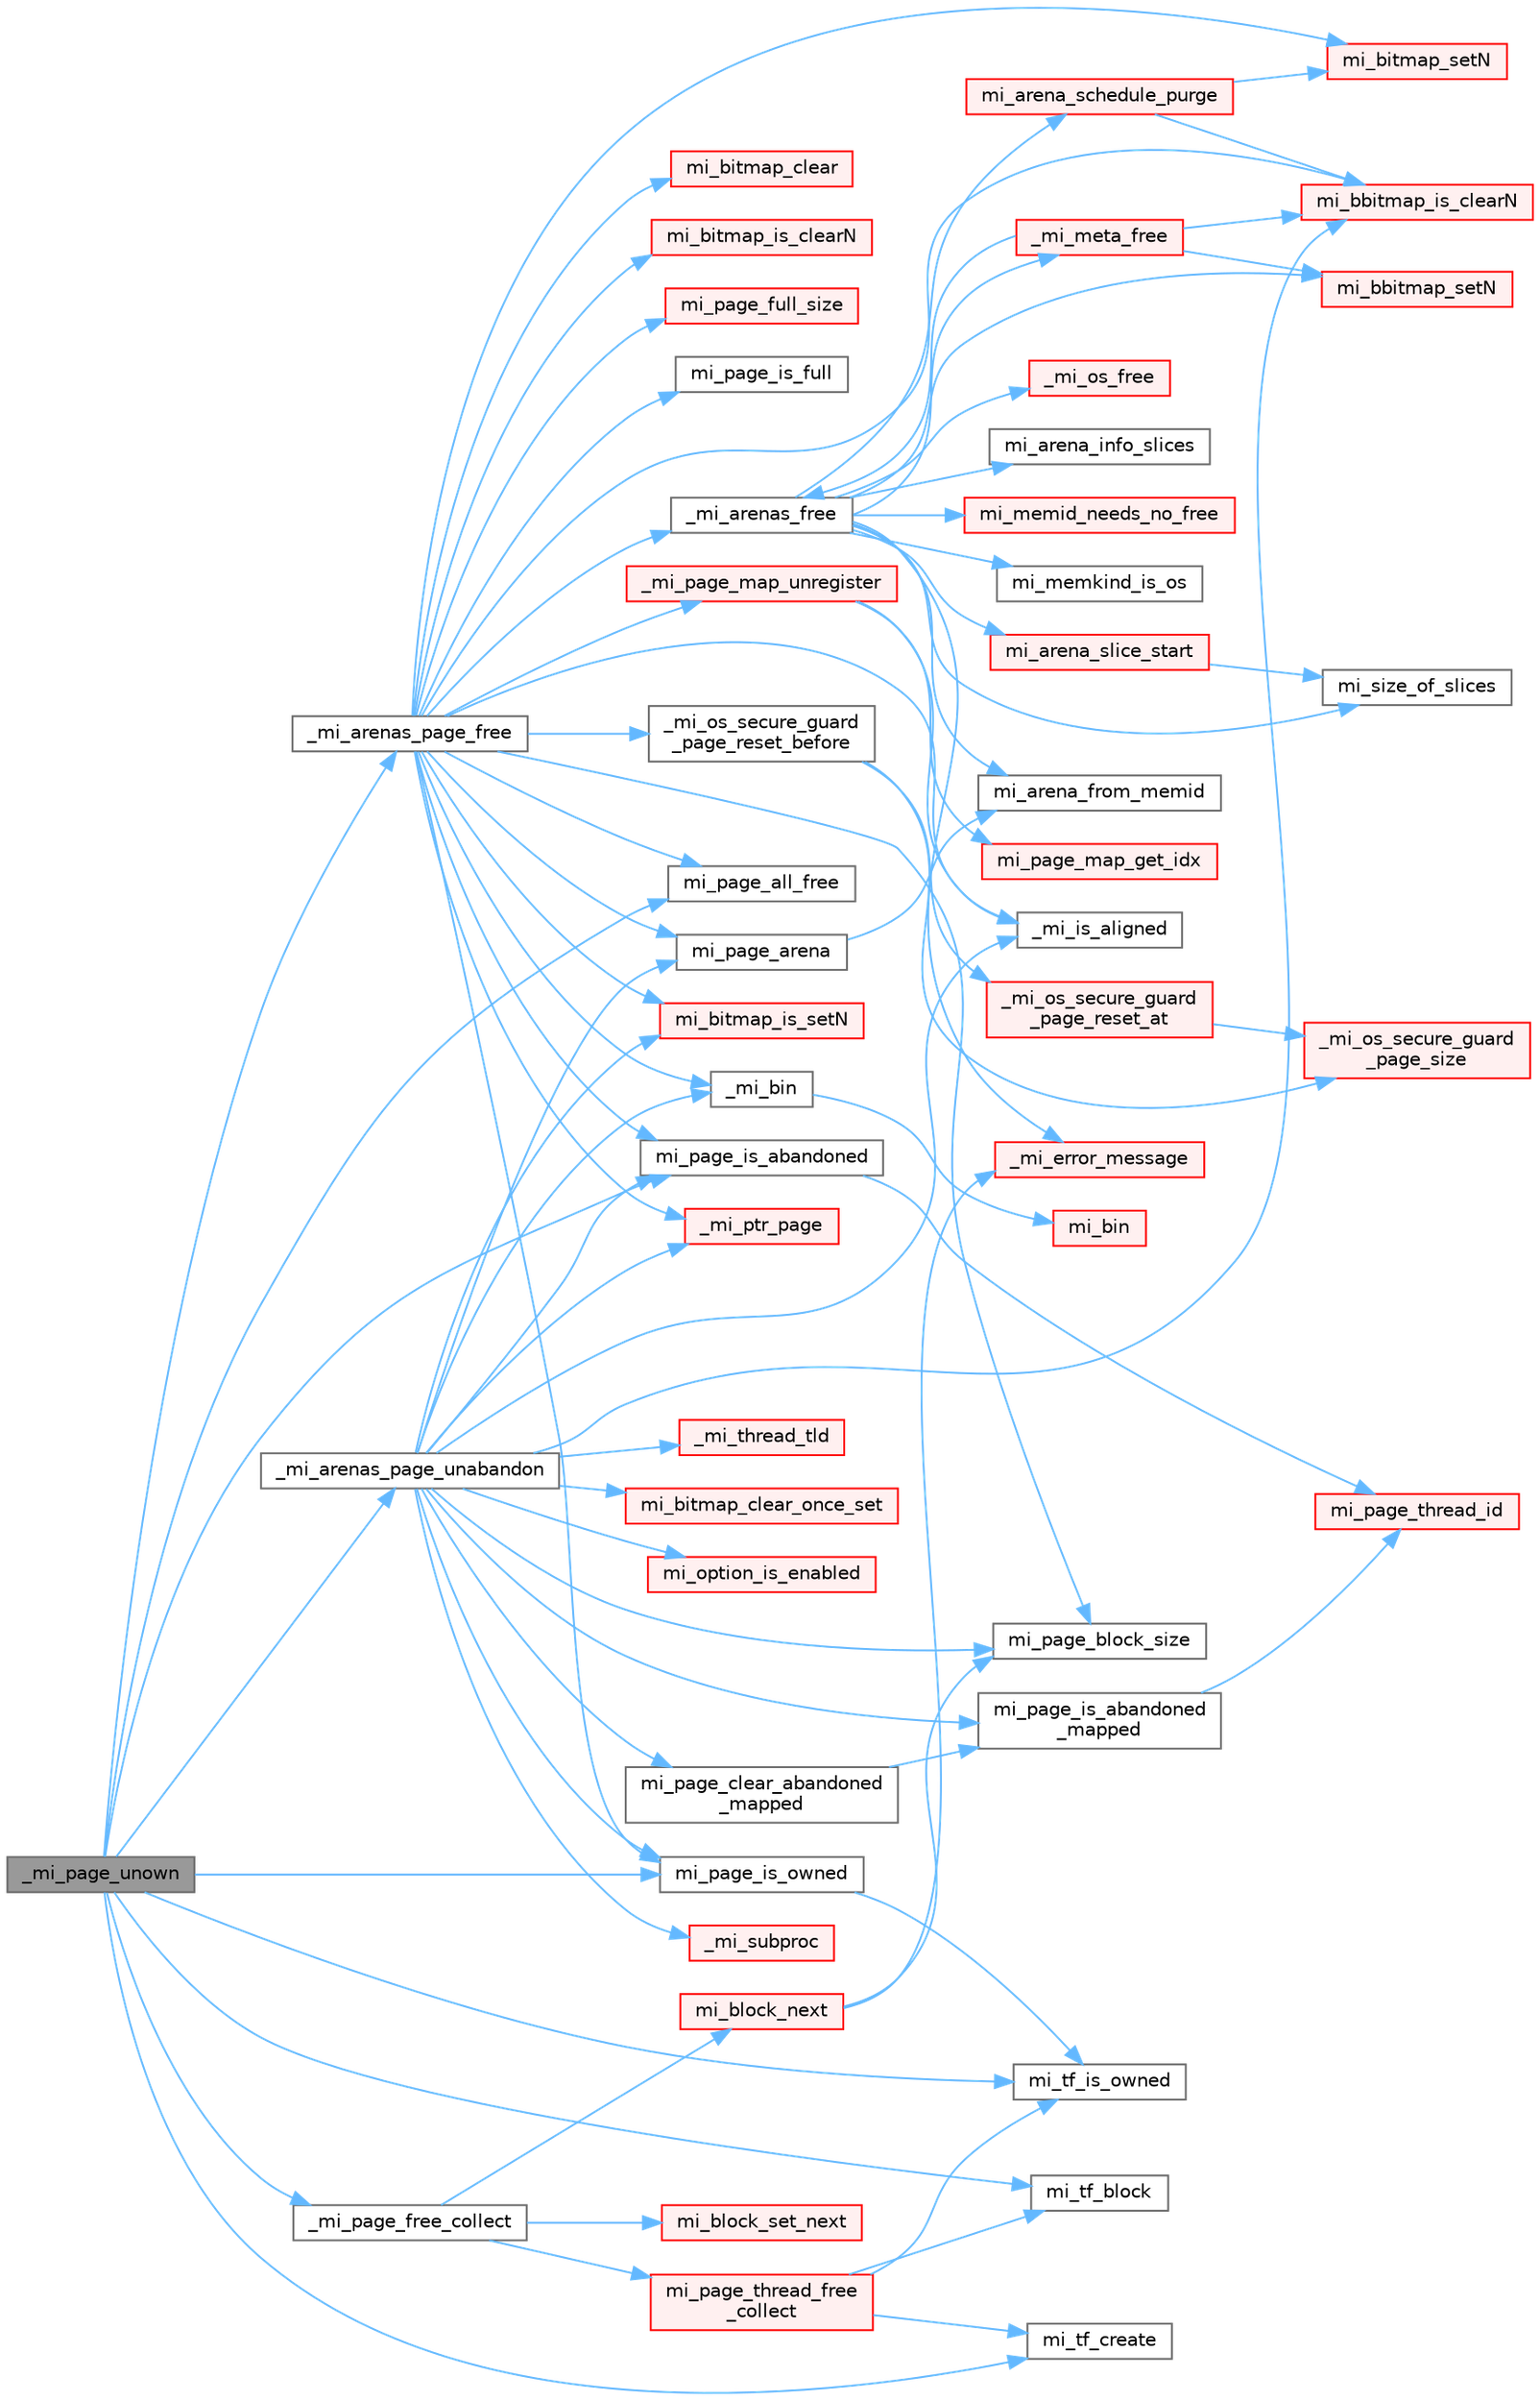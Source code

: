 digraph "_mi_page_unown"
{
 // LATEX_PDF_SIZE
  bgcolor="transparent";
  edge [fontname=Helvetica,fontsize=10,labelfontname=Helvetica,labelfontsize=10];
  node [fontname=Helvetica,fontsize=10,shape=box,height=0.2,width=0.4];
  rankdir="LR";
  Node1 [id="Node000001",label="_mi_page_unown",height=0.2,width=0.4,color="gray40", fillcolor="grey60", style="filled", fontcolor="black",tooltip=" "];
  Node1 -> Node2 [id="edge79_Node000001_Node000002",color="steelblue1",style="solid",tooltip=" "];
  Node2 [id="Node000002",label="_mi_arenas_page_free",height=0.2,width=0.4,color="grey40", fillcolor="white", style="filled",URL="$arena_8c.html#a5c704481ee56f6588f680987f4359d45",tooltip=" "];
  Node2 -> Node3 [id="edge80_Node000002_Node000003",color="steelblue1",style="solid",tooltip=" "];
  Node3 [id="Node000003",label="_mi_arenas_free",height=0.2,width=0.4,color="grey40", fillcolor="white", style="filled",URL="$arena_8c.html#af53fcdaf8975de25beee4cd536d92c30",tooltip=" "];
  Node3 -> Node4 [id="edge81_Node000003_Node000004",color="steelblue1",style="solid",tooltip=" "];
  Node4 [id="Node000004",label="_mi_error_message",height=0.2,width=0.4,color="red", fillcolor="#FFF0F0", style="filled",URL="$options_8c.html#a2bebc073bcaac71658e57bb260c2e426",tooltip=" "];
  Node3 -> Node41 [id="edge82_Node000003_Node000041",color="steelblue1",style="solid",tooltip=" "];
  Node41 [id="Node000041",label="_mi_meta_free",height=0.2,width=0.4,color="red", fillcolor="#FFF0F0", style="filled",URL="$arena-meta_8c.html#ab82e802fb1812b8ac1cce8b62b34cbe7",tooltip=" "];
  Node41 -> Node3 [id="edge83_Node000041_Node000003",color="steelblue1",style="solid",tooltip=" "];
  Node41 -> Node46 [id="edge84_Node000041_Node000046",color="steelblue1",style="solid",tooltip=" "];
  Node46 [id="Node000046",label="mi_bbitmap_is_clearN",height=0.2,width=0.4,color="red", fillcolor="#FFF0F0", style="filled",URL="$bitmap_8h.html#a5424318442a5d1f904eab0d157bc777e",tooltip=" "];
  Node41 -> Node61 [id="edge85_Node000041_Node000061",color="steelblue1",style="solid",tooltip=" "];
  Node61 [id="Node000061",label="mi_bbitmap_setN",height=0.2,width=0.4,color="red", fillcolor="#FFF0F0", style="filled",URL="$bitmap_8c.html#ad8105936ebee14e0c6cadb2e8c37b024",tooltip=" "];
  Node3 -> Node86 [id="edge86_Node000003_Node000086",color="steelblue1",style="solid",tooltip=" "];
  Node86 [id="Node000086",label="_mi_os_free",height=0.2,width=0.4,color="red", fillcolor="#FFF0F0", style="filled",URL="$os_8c.html#aef12a26764ff4aae64a1df9116452428",tooltip=" "];
  Node3 -> Node95 [id="edge87_Node000003_Node000095",color="steelblue1",style="solid",tooltip=" "];
  Node95 [id="Node000095",label="mi_arena_from_memid",height=0.2,width=0.4,color="grey40", fillcolor="white", style="filled",URL="$arena_8c.html#aaeefb8c6dfbc85b1597643b9876a9397",tooltip=" "];
  Node3 -> Node96 [id="edge88_Node000003_Node000096",color="steelblue1",style="solid",tooltip=" "];
  Node96 [id="Node000096",label="mi_arena_info_slices",height=0.2,width=0.4,color="grey40", fillcolor="white", style="filled",URL="$arena_8c.html#ad2a1e3eef51adb19c1bc74b28900a6e6",tooltip=" "];
  Node3 -> Node97 [id="edge89_Node000003_Node000097",color="steelblue1",style="solid",tooltip=" "];
  Node97 [id="Node000097",label="mi_arena_schedule_purge",height=0.2,width=0.4,color="red", fillcolor="#FFF0F0", style="filled",URL="$arena_8c.html#a8dc5c7dba33006692899ce1b367737a4",tooltip=" "];
  Node97 -> Node46 [id="edge90_Node000097_Node000046",color="steelblue1",style="solid",tooltip=" "];
  Node97 -> Node122 [id="edge91_Node000097_Node000122",color="steelblue1",style="solid",tooltip=" "];
  Node122 [id="Node000122",label="mi_bitmap_setN",height=0.2,width=0.4,color="red", fillcolor="#FFF0F0", style="filled",URL="$bitmap_8c.html#a8b50ea67e216213718b39a8bdc71c089",tooltip=" "];
  Node3 -> Node114 [id="edge92_Node000003_Node000114",color="steelblue1",style="solid",tooltip=" "];
  Node114 [id="Node000114",label="mi_arena_slice_start",height=0.2,width=0.4,color="red", fillcolor="#FFF0F0", style="filled",URL="$arena_8c.html#a0a2d2bb37e419baf7d346107e77c6e05",tooltip=" "];
  Node114 -> Node116 [id="edge93_Node000114_Node000116",color="steelblue1",style="solid",tooltip=" "];
  Node116 [id="Node000116",label="mi_size_of_slices",height=0.2,width=0.4,color="grey40", fillcolor="white", style="filled",URL="$_e_a_s_t_l_2packages_2mimalloc_2include_2mimalloc_2internal_8h.html#ae8e31ea92ee1ee2f1a93ea87d0184436",tooltip=" "];
  Node3 -> Node61 [id="edge94_Node000003_Node000061",color="steelblue1",style="solid",tooltip=" "];
  Node3 -> Node125 [id="edge95_Node000003_Node000125",color="steelblue1",style="solid",tooltip=" "];
  Node125 [id="Node000125",label="mi_memid_needs_no_free",height=0.2,width=0.4,color="red", fillcolor="#FFF0F0", style="filled",URL="$types_8h.html#a15f0edf992702ab13e8ec2bd51df4c31",tooltip=" "];
  Node3 -> Node90 [id="edge96_Node000003_Node000090",color="steelblue1",style="solid",tooltip=" "];
  Node90 [id="Node000090",label="mi_memkind_is_os",height=0.2,width=0.4,color="grey40", fillcolor="white", style="filled",URL="$types_8h.html#a7b53315c793e6a0934fb369cfb0dc388",tooltip=" "];
  Node3 -> Node116 [id="edge97_Node000003_Node000116",color="steelblue1",style="solid",tooltip=" "];
  Node2 -> Node127 [id="edge98_Node000002_Node000127",color="steelblue1",style="solid",tooltip=" "];
  Node127 [id="Node000127",label="_mi_bin",height=0.2,width=0.4,color="grey40", fillcolor="white", style="filled",URL="$page-queue_8c.html#a0d92abe27db4a21968468b2fe73473d6",tooltip=" "];
  Node127 -> Node128 [id="edge99_Node000127_Node000128",color="steelblue1",style="solid",tooltip=" "];
  Node128 [id="Node000128",label="mi_bin",height=0.2,width=0.4,color="red", fillcolor="#FFF0F0", style="filled",URL="$page-queue_8c.html#accb1e44eb166c3b6fa8f5567d0acf085",tooltip=" "];
  Node2 -> Node82 [id="edge100_Node000002_Node000082",color="steelblue1",style="solid",tooltip=" "];
  Node82 [id="Node000082",label="_mi_is_aligned",height=0.2,width=0.4,color="grey40", fillcolor="white", style="filled",URL="$_e_a_s_t_l_2packages_2mimalloc_2include_2mimalloc_2internal_8h.html#ad446ae4d82cbdbd78dfbe46fa2330555",tooltip=" "];
  Node2 -> Node133 [id="edge101_Node000002_Node000133",color="steelblue1",style="solid",tooltip=" "];
  Node133 [id="Node000133",label="_mi_os_secure_guard\l_page_reset_before",height=0.2,width=0.4,color="grey40", fillcolor="white", style="filled",URL="$os_8c.html#a38495bcffe21853c689afaf71f868e57",tooltip=" "];
  Node133 -> Node134 [id="edge102_Node000133_Node000134",color="steelblue1",style="solid",tooltip=" "];
  Node134 [id="Node000134",label="_mi_os_secure_guard\l_page_reset_at",height=0.2,width=0.4,color="red", fillcolor="#FFF0F0", style="filled",URL="$os_8c.html#a8523f19c27b397670402ec9135e14926",tooltip=" "];
  Node134 -> Node83 [id="edge103_Node000134_Node000083",color="steelblue1",style="solid",tooltip=" "];
  Node83 [id="Node000083",label="_mi_os_secure_guard\l_page_size",height=0.2,width=0.4,color="red", fillcolor="#FFF0F0", style="filled",URL="$os_8c.html#a2daf38bcf9e1a42db5038d237354fbe2",tooltip=" "];
  Node133 -> Node83 [id="edge104_Node000133_Node000083",color="steelblue1",style="solid",tooltip=" "];
  Node2 -> Node140 [id="edge105_Node000002_Node000140",color="steelblue1",style="solid",tooltip=" "];
  Node140 [id="Node000140",label="_mi_page_map_unregister",height=0.2,width=0.4,color="red", fillcolor="#FFF0F0", style="filled",URL="$page-map_8c.html#acaa462c1ea83f87793a85ca0046e6338",tooltip=" "];
  Node140 -> Node82 [id="edge106_Node000140_Node000082",color="steelblue1",style="solid",tooltip=" "];
  Node140 -> Node141 [id="edge107_Node000140_Node000141",color="steelblue1",style="solid",tooltip=" "];
  Node141 [id="Node000141",label="mi_page_map_get_idx",height=0.2,width=0.4,color="red", fillcolor="#FFF0F0", style="filled",URL="$page-map_8c.html#a57cb024dd351df5f91e5372156cd191e",tooltip=" "];
  Node2 -> Node178 [id="edge108_Node000002_Node000178",color="steelblue1",style="solid",tooltip=" "];
  Node178 [id="Node000178",label="_mi_ptr_page",height=0.2,width=0.4,color="red", fillcolor="#FFF0F0", style="filled",URL="$_e_a_s_t_l_2packages_2mimalloc_2include_2mimalloc_2internal_8h.html#acd84a462a2045538d19ecc56e6cc29f6",tooltip=" "];
  Node2 -> Node46 [id="edge109_Node000002_Node000046",color="steelblue1",style="solid",tooltip=" "];
  Node2 -> Node183 [id="edge110_Node000002_Node000183",color="steelblue1",style="solid",tooltip=" "];
  Node183 [id="Node000183",label="mi_bitmap_clear",height=0.2,width=0.4,color="red", fillcolor="#FFF0F0", style="filled",URL="$bitmap_8c.html#a8307caae564be5c0c96d17562ce1291b",tooltip=" "];
  Node2 -> Node184 [id="edge111_Node000002_Node000184",color="steelblue1",style="solid",tooltip=" "];
  Node184 [id="Node000184",label="mi_bitmap_is_clearN",height=0.2,width=0.4,color="red", fillcolor="#FFF0F0", style="filled",URL="$bitmap_8h.html#af936c34984e522b68823945d71373534",tooltip=" "];
  Node2 -> Node187 [id="edge112_Node000002_Node000187",color="steelblue1",style="solid",tooltip=" "];
  Node187 [id="Node000187",label="mi_bitmap_is_setN",height=0.2,width=0.4,color="red", fillcolor="#FFF0F0", style="filled",URL="$bitmap_8h.html#a1198ba479412d3f0fa55b87e40397dfa",tooltip=" "];
  Node2 -> Node122 [id="edge113_Node000002_Node000122",color="steelblue1",style="solid",tooltip=" "];
  Node2 -> Node188 [id="edge114_Node000002_Node000188",color="steelblue1",style="solid",tooltip=" "];
  Node188 [id="Node000188",label="mi_page_all_free",height=0.2,width=0.4,color="grey40", fillcolor="white", style="filled",URL="$_e_a_s_t_l_2packages_2mimalloc_2include_2mimalloc_2internal_8h.html#adfd6d23350810ca36986ffbc5459c93d",tooltip=" "];
  Node2 -> Node189 [id="edge115_Node000002_Node000189",color="steelblue1",style="solid",tooltip=" "];
  Node189 [id="Node000189",label="mi_page_arena",height=0.2,width=0.4,color="grey40", fillcolor="white", style="filled",URL="$arena_8c.html#a18190a2dcb35d47a19eb0cd06e7bf754",tooltip=" "];
  Node189 -> Node95 [id="edge116_Node000189_Node000095",color="steelblue1",style="solid",tooltip=" "];
  Node2 -> Node145 [id="edge117_Node000002_Node000145",color="steelblue1",style="solid",tooltip=" "];
  Node145 [id="Node000145",label="mi_page_block_size",height=0.2,width=0.4,color="grey40", fillcolor="white", style="filled",URL="$_e_a_s_t_l_2packages_2mimalloc_2include_2mimalloc_2internal_8h.html#a6134893990c1f09da2b40092ceecc780",tooltip=" "];
  Node2 -> Node190 [id="edge118_Node000002_Node000190",color="steelblue1",style="solid",tooltip=" "];
  Node190 [id="Node000190",label="mi_page_full_size",height=0.2,width=0.4,color="red", fillcolor="#FFF0F0", style="filled",URL="$arena_8c.html#a437113c20f8c9e520accac78b5104397",tooltip=" "];
  Node2 -> Node192 [id="edge119_Node000002_Node000192",color="steelblue1",style="solid",tooltip=" "];
  Node192 [id="Node000192",label="mi_page_is_abandoned",height=0.2,width=0.4,color="grey40", fillcolor="white", style="filled",URL="$_e_a_s_t_l_2packages_2mimalloc_2include_2mimalloc_2internal_8h.html#aa75f964d916bd58a37861b88491c51fb",tooltip=" "];
  Node192 -> Node193 [id="edge120_Node000192_Node000193",color="steelblue1",style="solid",tooltip=" "];
  Node193 [id="Node000193",label="mi_page_thread_id",height=0.2,width=0.4,color="red", fillcolor="#FFF0F0", style="filled",URL="$_e_a_s_t_l_2packages_2mimalloc_2include_2mimalloc_2internal_8h.html#a90afabd9cd5163cc55285f6f60107e4e",tooltip=" "];
  Node2 -> Node195 [id="edge121_Node000002_Node000195",color="steelblue1",style="solid",tooltip=" "];
  Node195 [id="Node000195",label="mi_page_is_full",height=0.2,width=0.4,color="grey40", fillcolor="white", style="filled",URL="$_e_a_s_t_l_2packages_2mimalloc_2include_2mimalloc_2internal_8h.html#a36f23c498e9d9d6eede31eb1738754ec",tooltip=" "];
  Node2 -> Node196 [id="edge122_Node000002_Node000196",color="steelblue1",style="solid",tooltip=" "];
  Node196 [id="Node000196",label="mi_page_is_owned",height=0.2,width=0.4,color="grey40", fillcolor="white", style="filled",URL="$_e_a_s_t_l_2packages_2mimalloc_2include_2mimalloc_2internal_8h.html#af56ec67c6f794de0f36d59a6390ab4c7",tooltip=" "];
  Node196 -> Node197 [id="edge123_Node000196_Node000197",color="steelblue1",style="solid",tooltip=" "];
  Node197 [id="Node000197",label="mi_tf_is_owned",height=0.2,width=0.4,color="grey40", fillcolor="white", style="filled",URL="$_e_a_s_t_l_2packages_2mimalloc_2include_2mimalloc_2internal_8h.html#aa501cc20d36064923e3d70c4a08879c4",tooltip=" "];
  Node1 -> Node198 [id="edge124_Node000001_Node000198",color="steelblue1",style="solid",tooltip=" "];
  Node198 [id="Node000198",label="_mi_arenas_page_unabandon",height=0.2,width=0.4,color="grey40", fillcolor="white", style="filled",URL="$arena_8c.html#a1ab01c89ec9262c1ac23776c0ab3843f",tooltip=" "];
  Node198 -> Node127 [id="edge125_Node000198_Node000127",color="steelblue1",style="solid",tooltip=" "];
  Node198 -> Node82 [id="edge126_Node000198_Node000082",color="steelblue1",style="solid",tooltip=" "];
  Node198 -> Node178 [id="edge127_Node000198_Node000178",color="steelblue1",style="solid",tooltip=" "];
  Node198 -> Node199 [id="edge128_Node000198_Node000199",color="steelblue1",style="solid",tooltip=" "];
  Node199 [id="Node000199",label="_mi_subproc",height=0.2,width=0.4,color="red", fillcolor="#FFF0F0", style="filled",URL="$_e_a_s_t_l_2packages_2mimalloc_2src_2init_8c.html#ad7ba0b811f08490a3e64e9a7b3a03486",tooltip=" "];
  Node198 -> Node225 [id="edge129_Node000198_Node000225",color="steelblue1",style="solid",tooltip=" "];
  Node225 [id="Node000225",label="_mi_thread_tld",height=0.2,width=0.4,color="red", fillcolor="#FFF0F0", style="filled",URL="$_e_a_s_t_l_2packages_2mimalloc_2src_2init_8c.html#a41f271719fb503f4c4a39313aed7bee3",tooltip=" "];
  Node198 -> Node46 [id="edge130_Node000198_Node000046",color="steelblue1",style="solid",tooltip=" "];
  Node198 -> Node226 [id="edge131_Node000198_Node000226",color="steelblue1",style="solid",tooltip=" "];
  Node226 [id="Node000226",label="mi_bitmap_clear_once_set",height=0.2,width=0.4,color="red", fillcolor="#FFF0F0", style="filled",URL="$bitmap_8c.html#a5d33d5a4632e5bea06e41cd8a8f1179d",tooltip=" "];
  Node198 -> Node187 [id="edge132_Node000198_Node000187",color="steelblue1",style="solid",tooltip=" "];
  Node198 -> Node6 [id="edge133_Node000198_Node000006",color="steelblue1",style="solid",tooltip=" "];
  Node6 [id="Node000006",label="mi_option_is_enabled",height=0.2,width=0.4,color="red", fillcolor="#FFF0F0", style="filled",URL="$group__options.html#ga459ad98f18b3fc9275474807fe0ca188",tooltip=" "];
  Node198 -> Node189 [id="edge134_Node000198_Node000189",color="steelblue1",style="solid",tooltip=" "];
  Node198 -> Node145 [id="edge135_Node000198_Node000145",color="steelblue1",style="solid",tooltip=" "];
  Node198 -> Node230 [id="edge136_Node000198_Node000230",color="steelblue1",style="solid",tooltip=" "];
  Node230 [id="Node000230",label="mi_page_clear_abandoned\l_mapped",height=0.2,width=0.4,color="grey40", fillcolor="white", style="filled",URL="$_e_a_s_t_l_2packages_2mimalloc_2include_2mimalloc_2internal_8h.html#af7356e4671275b405cd1c4e1df13bf50",tooltip=" "];
  Node230 -> Node231 [id="edge137_Node000230_Node000231",color="steelblue1",style="solid",tooltip=" "];
  Node231 [id="Node000231",label="mi_page_is_abandoned\l_mapped",height=0.2,width=0.4,color="grey40", fillcolor="white", style="filled",URL="$_e_a_s_t_l_2packages_2mimalloc_2include_2mimalloc_2internal_8h.html#a851bf4a755b0da36a7eb750bbd837551",tooltip=" "];
  Node231 -> Node193 [id="edge138_Node000231_Node000193",color="steelblue1",style="solid",tooltip=" "];
  Node198 -> Node192 [id="edge139_Node000198_Node000192",color="steelblue1",style="solid",tooltip=" "];
  Node198 -> Node231 [id="edge140_Node000198_Node000231",color="steelblue1",style="solid",tooltip=" "];
  Node198 -> Node196 [id="edge141_Node000198_Node000196",color="steelblue1",style="solid",tooltip=" "];
  Node1 -> Node232 [id="edge142_Node000001_Node000232",color="steelblue1",style="solid",tooltip=" "];
  Node232 [id="Node000232",label="_mi_page_free_collect",height=0.2,width=0.4,color="grey40", fillcolor="white", style="filled",URL="$page_8c.html#ae2b78e1e45e4ac3db8102e9d333d2972",tooltip=" "];
  Node232 -> Node233 [id="edge143_Node000232_Node000233",color="steelblue1",style="solid",tooltip=" "];
  Node233 [id="Node000233",label="mi_block_next",height=0.2,width=0.4,color="red", fillcolor="#FFF0F0", style="filled",URL="$_e_a_s_t_l_2packages_2mimalloc_2include_2mimalloc_2internal_8h.html#aaa5daf3a8b3db89666b6861cbb1e2f96",tooltip=" "];
  Node233 -> Node4 [id="edge144_Node000233_Node000004",color="steelblue1",style="solid",tooltip=" "];
  Node233 -> Node145 [id="edge145_Node000233_Node000145",color="steelblue1",style="solid",tooltip=" "];
  Node232 -> Node239 [id="edge146_Node000232_Node000239",color="steelblue1",style="solid",tooltip=" "];
  Node239 [id="Node000239",label="mi_block_set_next",height=0.2,width=0.4,color="red", fillcolor="#FFF0F0", style="filled",URL="$_e_a_s_t_l_2packages_2mimalloc_2include_2mimalloc_2internal_8h.html#ac7b440a922454c163ed1139aac9b946d",tooltip=" "];
  Node232 -> Node243 [id="edge147_Node000232_Node000243",color="steelblue1",style="solid",tooltip=" "];
  Node243 [id="Node000243",label="mi_page_thread_free\l_collect",height=0.2,width=0.4,color="red", fillcolor="#FFF0F0", style="filled",URL="$page_8c.html#a295cb69a2c761ab5f15f2defe7fb31fe",tooltip=" "];
  Node243 -> Node245 [id="edge148_Node000243_Node000245",color="steelblue1",style="solid",tooltip=" "];
  Node245 [id="Node000245",label="mi_tf_block",height=0.2,width=0.4,color="grey40", fillcolor="white", style="filled",URL="$_e_a_s_t_l_2packages_2mimalloc_2include_2mimalloc_2internal_8h.html#a68f9b45db9fe19930366d0e473bdf791",tooltip=" "];
  Node243 -> Node246 [id="edge149_Node000243_Node000246",color="steelblue1",style="solid",tooltip=" "];
  Node246 [id="Node000246",label="mi_tf_create",height=0.2,width=0.4,color="grey40", fillcolor="white", style="filled",URL="$_e_a_s_t_l_2packages_2mimalloc_2include_2mimalloc_2internal_8h.html#ae5ecd5e45278bd147fbe6720cba0f323",tooltip=" "];
  Node243 -> Node197 [id="edge150_Node000243_Node000197",color="steelblue1",style="solid",tooltip=" "];
  Node1 -> Node188 [id="edge151_Node000001_Node000188",color="steelblue1",style="solid",tooltip=" "];
  Node1 -> Node192 [id="edge152_Node000001_Node000192",color="steelblue1",style="solid",tooltip=" "];
  Node1 -> Node196 [id="edge153_Node000001_Node000196",color="steelblue1",style="solid",tooltip=" "];
  Node1 -> Node245 [id="edge154_Node000001_Node000245",color="steelblue1",style="solid",tooltip=" "];
  Node1 -> Node246 [id="edge155_Node000001_Node000246",color="steelblue1",style="solid",tooltip=" "];
  Node1 -> Node197 [id="edge156_Node000001_Node000197",color="steelblue1",style="solid",tooltip=" "];
}

